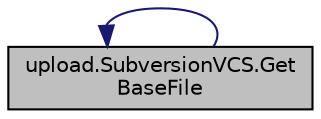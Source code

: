 digraph "upload.SubversionVCS.GetBaseFile"
{
  edge [fontname="Helvetica",fontsize="10",labelfontname="Helvetica",labelfontsize="10"];
  node [fontname="Helvetica",fontsize="10",shape=record];
  rankdir="LR";
  Node44 [label="upload.SubversionVCS.Get\lBaseFile",height=0.2,width=0.4,color="black", fillcolor="grey75", style="filled", fontcolor="black"];
  Node44 -> Node44 [dir="back",color="midnightblue",fontsize="10",style="solid",fontname="Helvetica"];
}
